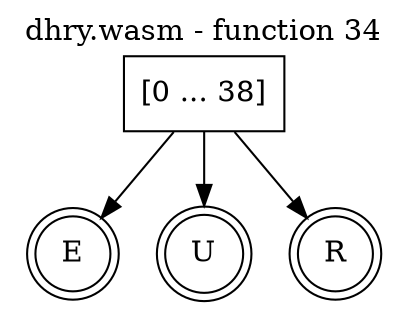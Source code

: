 digraph finite_state_machine {
    label = "dhry.wasm - function 34"
    labelloc =  t
    labelfontsize = 16
    labelfontcolor = black
    labelfontname = "Helvetica"
    node [shape = doublecircle]; E U R ;
    node [shape = box];
    node [shape=box, color=black, style=solid] 0[label="[0 ... 38]"]
    0 -> E;
    0 -> R;
    0 -> U;
}
